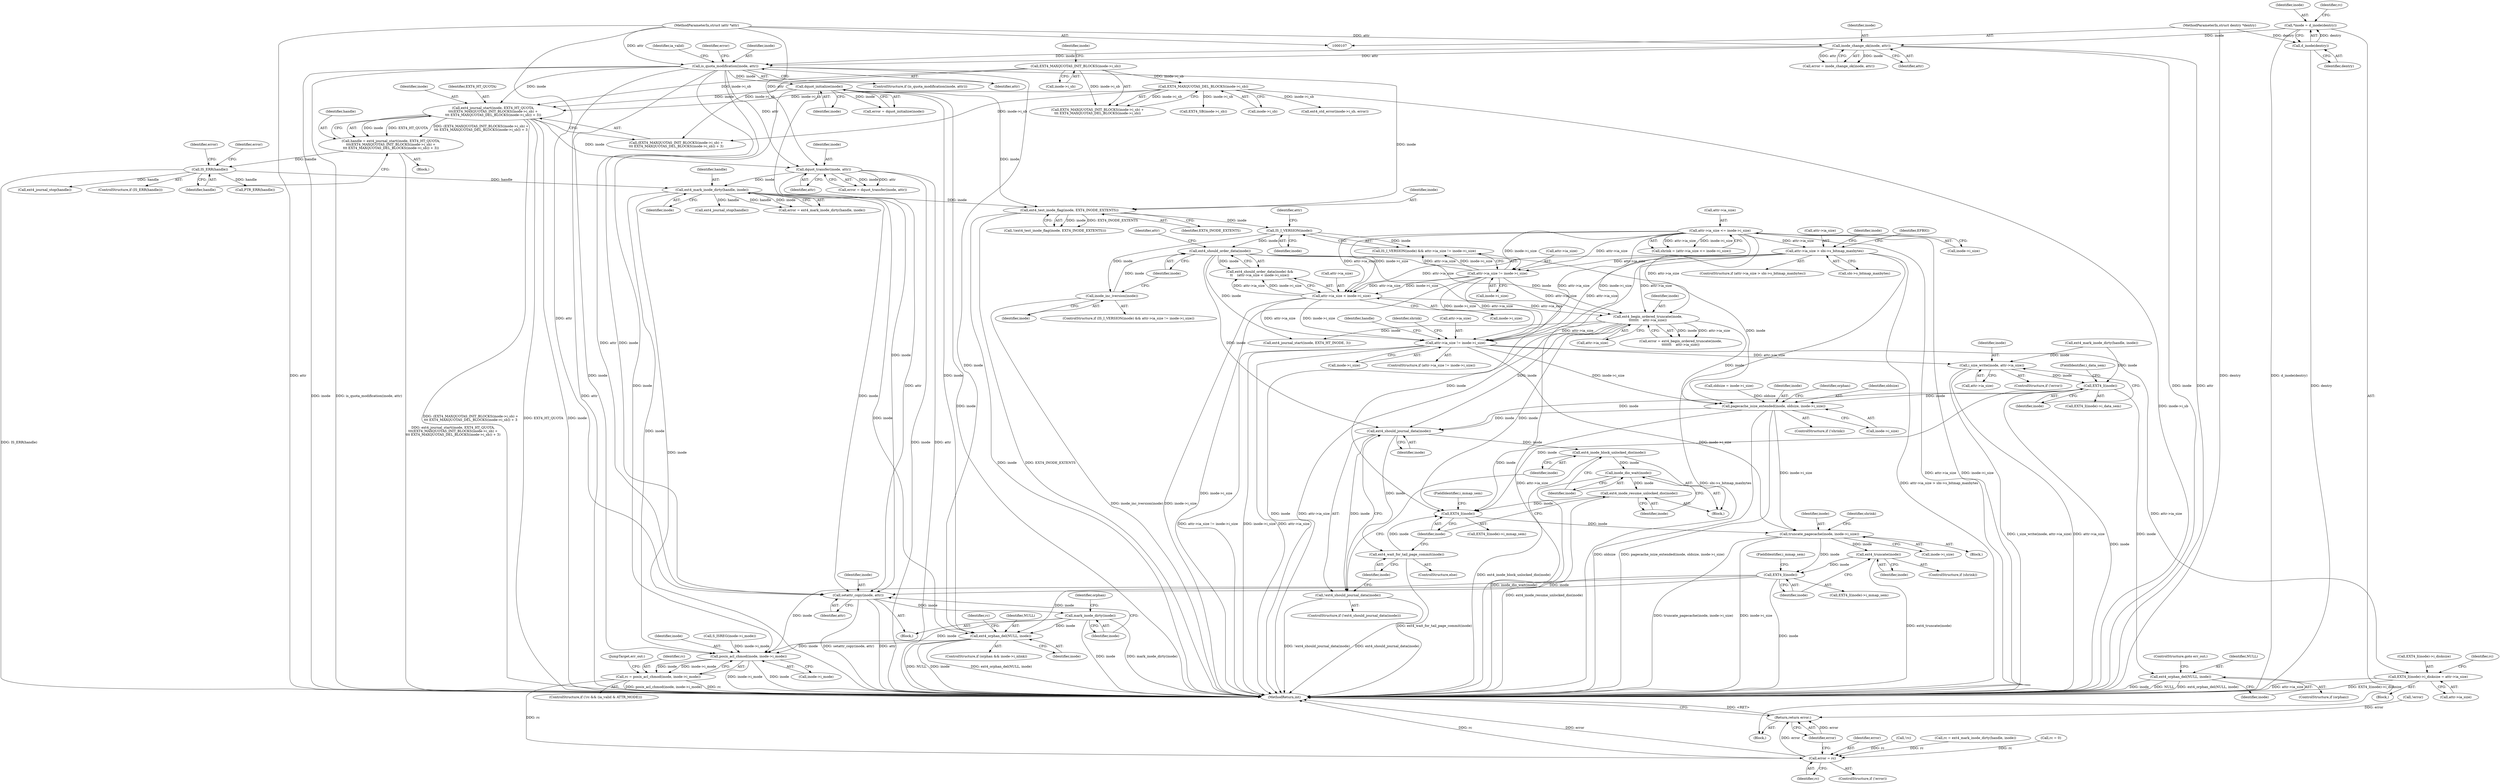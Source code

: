 digraph "0_linux_ea3d7209ca01da209cda6f0dea8be9cc4b7a933b_7@pointer" {
"1000344" [label="(Call,attr->ia_size != inode->i_size)"];
"1000325" [label="(Call,attr->ia_size < inode->i_size)"];
"1000289" [label="(Call,attr->ia_size > sbi->s_bitmap_maxbytes)"];
"1000268" [label="(Call,attr->ia_size <= inode->i_size)"];
"1000312" [label="(Call,attr->ia_size != inode->i_size)"];
"1000335" [label="(Call,ext4_begin_ordered_truncate(inode,\n\t\t\t\t\t\t\t    attr->ia_size))"];
"1000323" [label="(Call,ext4_should_order_data(inode))"];
"1000310" [label="(Call,IS_I_VERSION(inode))"];
"1000277" [label="(Call,ext4_test_inode_flag(inode, EXT4_INODE_EXTENTS))"];
"1000246" [label="(Call,ext4_mark_inode_dirty(handle, inode))"];
"1000198" [label="(Call,IS_ERR(handle))"];
"1000181" [label="(Call,handle = ext4_journal_start(inode, EXT4_HT_QUOTA,\n\t\t\t(EXT4_MAXQUOTAS_INIT_BLOCKS(inode->i_sb) +\n\t\t\t EXT4_MAXQUOTAS_DEL_BLOCKS(inode->i_sb)) + 3))"];
"1000183" [label="(Call,ext4_journal_start(inode, EXT4_HT_QUOTA,\n\t\t\t(EXT4_MAXQUOTAS_INIT_BLOCKS(inode->i_sb) +\n\t\t\t EXT4_MAXQUOTAS_DEL_BLOCKS(inode->i_sb)) + 3))"];
"1000141" [label="(Call,is_quota_modification(inode, attr))"];
"1000133" [label="(Call,inode_change_ok(inode, attr))"];
"1000112" [label="(Call,*inode = d_inode(dentry))"];
"1000114" [label="(Call,d_inode(dentry))"];
"1000108" [label="(MethodParameterIn,struct dentry *dentry)"];
"1000109" [label="(MethodParameterIn,struct iattr *attr)"];
"1000147" [label="(Call,dquot_initialize(inode))"];
"1000188" [label="(Call,EXT4_MAXQUOTAS_INIT_BLOCKS(inode->i_sb))"];
"1000192" [label="(Call,EXT4_MAXQUOTAS_DEL_BLOCKS(inode->i_sb))"];
"1000208" [label="(Call,dquot_transfer(inode, attr))"];
"1000319" [label="(Call,inode_inc_iversion(inode))"];
"1000404" [label="(Call,EXT4_I(inode)->i_disksize = attr->ia_size)"];
"1000426" [label="(Call,i_size_write(inode, attr->ia_size))"];
"1000434" [label="(Call,EXT4_I(inode))"];
"1000444" [label="(Call,ext4_orphan_del(NULL, inode))"];
"1000451" [label="(Call,pagecache_isize_extended(inode, oldsize, inode->i_size))"];
"1000462" [label="(Call,ext4_should_journal_data(inode))"];
"1000461" [label="(Call,!ext4_should_journal_data(inode))"];
"1000465" [label="(Call,ext4_inode_block_unlocked_dio(inode))"];
"1000467" [label="(Call,inode_dio_wait(inode))"];
"1000469" [label="(Call,ext4_inode_resume_unlocked_dio(inode))"];
"1000477" [label="(Call,EXT4_I(inode))"];
"1000480" [label="(Call,truncate_pagecache(inode, inode->i_size))"];
"1000487" [label="(Call,ext4_truncate(inode))"];
"1000492" [label="(Call,EXT4_I(inode))"];
"1000499" [label="(Call,setattr_copy(inode, attr))"];
"1000502" [label="(Call,mark_inode_dirty(inode))"];
"1000510" [label="(Call,ext4_orphan_del(NULL, inode))"];
"1000522" [label="(Call,posix_acl_chmod(inode, inode->i_mode))"];
"1000520" [label="(Call,rc = posix_acl_chmod(inode, inode->i_mode))"];
"1000536" [label="(Call,error = rc)"];
"1000539" [label="(Return,return error;)"];
"1000472" [label="(Call,ext4_wait_for_tail_page_commit(inode))"];
"1000351" [label="(Block,)"];
"1000433" [label="(Call,EXT4_I(inode)->i_data_sem)"];
"1000141" [label="(Call,is_quota_modification(inode, attr))"];
"1000193" [label="(Call,inode->i_sb)"];
"1000202" [label="(Identifier,error)"];
"1000491" [label="(Call,EXT4_I(inode)->i_mmap_sem)"];
"1000324" [label="(Identifier,inode)"];
"1000277" [label="(Call,ext4_test_inode_flag(inode, EXT4_INODE_EXTENTS))"];
"1000184" [label="(Identifier,inode)"];
"1000327" [label="(Identifier,attr)"];
"1000353" [label="(Identifier,handle)"];
"1000269" [label="(Call,attr->ia_size)"];
"1000479" [label="(FieldIdentifier,i_mmap_sem)"];
"1000448" [label="(ControlStructure,if (!shrink))"];
"1000541" [label="(MethodReturn,int)"];
"1000157" [label="(Identifier,ia_valid)"];
"1000194" [label="(Identifier,inode)"];
"1000210" [label="(Identifier,attr)"];
"1000537" [label="(Identifier,error)"];
"1000272" [label="(Call,inode->i_size)"];
"1000528" [label="(Call,ext4_std_error(inode->i_sb, error))"];
"1000335" [label="(Call,ext4_begin_ordered_truncate(inode,\n\t\t\t\t\t\t\t    attr->ia_size))"];
"1000186" [label="(Call,(EXT4_MAXQUOTAS_INIT_BLOCKS(inode->i_sb) +\n\t\t\t EXT4_MAXQUOTAS_DEL_BLOCKS(inode->i_sb)) + 3)"];
"1000336" [label="(Identifier,inode)"];
"1000461" [label="(Call,!ext4_should_journal_data(inode))"];
"1000499" [label="(Call,setattr_copy(inode, attr))"];
"1000260" [label="(Call,oldsize = inode->i_size)"];
"1000523" [label="(Identifier,inode)"];
"1000188" [label="(Call,EXT4_MAXQUOTAS_INIT_BLOCKS(inode->i_sb))"];
"1000477" [label="(Call,EXT4_I(inode))"];
"1000454" [label="(Call,inode->i_size)"];
"1000187" [label="(Call,EXT4_MAXQUOTAS_INIT_BLOCKS(inode->i_sb) +\n\t\t\t EXT4_MAXQUOTAS_DEL_BLOCKS(inode->i_sb))"];
"1000183" [label="(Call,ext4_journal_start(inode, EXT4_HT_QUOTA,\n\t\t\t(EXT4_MAXQUOTAS_INIT_BLOCKS(inode->i_sb) +\n\t\t\t EXT4_MAXQUOTAS_DEL_BLOCKS(inode->i_sb)) + 3))"];
"1000301" [label="(Call,S_ISREG(inode->i_mode))"];
"1000486" [label="(Identifier,shrink)"];
"1000354" [label="(Call,ext4_journal_start(inode, EXT4_HT_INODE, 3))"];
"1000326" [label="(Call,attr->ia_size)"];
"1000405" [label="(Call,EXT4_I(inode)->i_disksize)"];
"1000434" [label="(Call,EXT4_I(inode))"];
"1000538" [label="(Identifier,rc)"];
"1000314" [label="(Identifier,attr)"];
"1000527" [label="(JumpTarget,err_out:)"];
"1000140" [label="(ControlStructure,if (is_quota_modification(inode, attr)))"];
"1000471" [label="(ControlStructure,else)"];
"1000348" [label="(Call,inode->i_size)"];
"1000244" [label="(Call,error = ext4_mark_inode_dirty(handle, inode))"];
"1000203" [label="(Call,PTR_ERR(handle))"];
"1000320" [label="(Identifier,inode)"];
"1000409" [label="(Call,attr->ia_size)"];
"1000413" [label="(Identifier,rc)"];
"1000181" [label="(Call,handle = ext4_journal_start(inode, EXT4_HT_QUOTA,\n\t\t\t(EXT4_MAXQUOTAS_INIT_BLOCKS(inode->i_sb) +\n\t\t\t EXT4_MAXQUOTAS_DEL_BLOCKS(inode->i_sb)) + 3))"];
"1000427" [label="(Identifier,inode)"];
"1000248" [label="(Identifier,inode)"];
"1000288" [label="(ControlStructure,if (attr->ia_size > sbi->s_bitmap_maxbytes))"];
"1000214" [label="(Call,ext4_journal_stop(handle))"];
"1000452" [label="(Identifier,inode)"];
"1000478" [label="(Identifier,inode)"];
"1000147" [label="(Call,dquot_initialize(inode))"];
"1000146" [label="(Identifier,error)"];
"1000435" [label="(Identifier,inode)"];
"1000516" [label="(Identifier,rc)"];
"1000450" [label="(Identifier,shrink)"];
"1000268" [label="(Call,attr->ia_size <= inode->i_size)"];
"1000198" [label="(Call,IS_ERR(handle))"];
"1000536" [label="(Call,error = rc)"];
"1000323" [label="(Call,ext4_should_order_data(inode))"];
"1000414" [label="(Call,ext4_mark_inode_dirty(handle, inode))"];
"1000513" [label="(ControlStructure,if (!rc && (ia_valid & ATTR_MODE)))"];
"1000311" [label="(Identifier,inode)"];
"1000266" [label="(Call,shrink = (attr->ia_size <= inode->i_size))"];
"1000284" [label="(Call,EXT4_SB(inode->i_sb))"];
"1000464" [label="(Block,)"];
"1000485" [label="(ControlStructure,if (shrink))"];
"1000143" [label="(Identifier,attr)"];
"1000115" [label="(Identifier,dentry)"];
"1000521" [label="(Identifier,rc)"];
"1000337" [label="(Call,attr->ia_size)"];
"1000520" [label="(Call,rc = posix_acl_chmod(inode, inode->i_mode))"];
"1000522" [label="(Call,posix_acl_chmod(inode, inode->i_mode))"];
"1000498" [label="(Block,)"];
"1000473" [label="(Identifier,inode)"];
"1000511" [label="(Identifier,NULL)"];
"1000470" [label="(Identifier,inode)"];
"1000113" [label="(Identifier,inode)"];
"1000134" [label="(Identifier,inode)"];
"1000428" [label="(Call,attr->ia_size)"];
"1000322" [label="(Call,ext4_should_order_data(inode) &&\n\t\t    (attr->ia_size < inode->i_size))"];
"1000515" [label="(Call,!rc)"];
"1000290" [label="(Call,attr->ia_size)"];
"1000502" [label="(Call,mark_inode_dirty(inode))"];
"1000423" [label="(ControlStructure,if (!error))"];
"1000309" [label="(Call,IS_I_VERSION(inode) && attr->ia_size != inode->i_size)"];
"1000447" [label="(ControlStructure,goto err_out;)"];
"1000488" [label="(Identifier,inode)"];
"1000109" [label="(MethodParameterIn,struct iattr *attr)"];
"1000436" [label="(FieldIdentifier,i_data_sem)"];
"1000472" [label="(Call,ext4_wait_for_tail_page_commit(inode))"];
"1000316" [label="(Call,inode->i_size)"];
"1000458" [label="(Identifier,orphan)"];
"1000476" [label="(Call,EXT4_I(inode)->i_mmap_sem)"];
"1000289" [label="(Call,attr->ia_size > sbi->s_bitmap_maxbytes)"];
"1000460" [label="(ControlStructure,if (!ext4_should_journal_data(inode)))"];
"1000482" [label="(Call,inode->i_size)"];
"1000504" [label="(ControlStructure,if (orphan && inode->i_nlink))"];
"1000303" [label="(Identifier,inode)"];
"1000466" [label="(Identifier,inode)"];
"1000451" [label="(Call,pagecache_isize_extended(inode, oldsize, inode->i_size))"];
"1000446" [label="(Identifier,inode)"];
"1000481" [label="(Identifier,inode)"];
"1000412" [label="(Call,rc = ext4_mark_inode_dirty(handle, inode))"];
"1000192" [label="(Call,EXT4_MAXQUOTAS_DEL_BLOCKS(inode->i_sb))"];
"1000492" [label="(Call,EXT4_I(inode))"];
"1000112" [label="(Call,*inode = d_inode(dentry))"];
"1000510" [label="(Call,ext4_orphan_del(NULL, inode))"];
"1000512" [label="(Identifier,inode)"];
"1000480" [label="(Call,truncate_pagecache(inode, inode->i_size))"];
"1000182" [label="(Identifier,handle)"];
"1000257" [label="(Block,)"];
"1000343" [label="(ControlStructure,if (attr->ia_size != inode->i_size))"];
"1000533" [label="(ControlStructure,if (!error))"];
"1000249" [label="(Call,ext4_journal_stop(handle))"];
"1000131" [label="(Call,error = inode_change_ok(inode, attr))"];
"1000453" [label="(Identifier,oldsize)"];
"1000444" [label="(Call,ext4_orphan_del(NULL, inode))"];
"1000493" [label="(Identifier,inode)"];
"1000278" [label="(Identifier,inode)"];
"1000148" [label="(Identifier,inode)"];
"1000469" [label="(Call,ext4_inode_resume_unlocked_dio(inode))"];
"1000540" [label="(Identifier,error)"];
"1000179" [label="(Block,)"];
"1000279" [label="(Identifier,EXT4_INODE_EXTENTS)"];
"1000298" [label="(Identifier,EFBIG)"];
"1000524" [label="(Call,inode->i_mode)"];
"1000209" [label="(Identifier,inode)"];
"1000246" [label="(Call,ext4_mark_inode_dirty(handle, inode))"];
"1000445" [label="(Identifier,NULL)"];
"1000145" [label="(Call,error = dquot_initialize(inode))"];
"1000206" [label="(Call,error = dquot_transfer(inode, attr))"];
"1000142" [label="(Identifier,inode)"];
"1000135" [label="(Identifier,attr)"];
"1000325" [label="(Call,attr->ia_size < inode->i_size)"];
"1000207" [label="(Identifier,error)"];
"1000185" [label="(Identifier,EXT4_HT_QUOTA)"];
"1000312" [label="(Call,attr->ia_size != inode->i_size)"];
"1000465" [label="(Call,ext4_inode_block_unlocked_dio(inode))"];
"1000539" [label="(Return,return error;)"];
"1000404" [label="(Call,EXT4_I(inode)->i_disksize = attr->ia_size)"];
"1000308" [label="(ControlStructure,if (IS_I_VERSION(inode) && attr->ia_size != inode->i_size))"];
"1000467" [label="(Call,inode_dio_wait(inode))"];
"1000494" [label="(FieldIdentifier,i_mmap_sem)"];
"1000500" [label="(Identifier,inode)"];
"1000462" [label="(Call,ext4_should_journal_data(inode))"];
"1000208" [label="(Call,dquot_transfer(inode, attr))"];
"1000329" [label="(Call,inode->i_size)"];
"1000197" [label="(ControlStructure,if (IS_ERR(handle)))"];
"1000189" [label="(Call,inode->i_sb)"];
"1000442" [label="(ControlStructure,if (orphan))"];
"1000276" [label="(Call,!(ext4_test_inode_flag(inode, EXT4_INODE_EXTENTS)))"];
"1000118" [label="(Call,rc = 0)"];
"1000119" [label="(Identifier,rc)"];
"1000506" [label="(Identifier,orphan)"];
"1000114" [label="(Call,d_inode(dentry))"];
"1000313" [label="(Call,attr->ia_size)"];
"1000310" [label="(Call,IS_I_VERSION(inode))"];
"1000463" [label="(Identifier,inode)"];
"1000534" [label="(Call,!error)"];
"1000293" [label="(Call,sbi->s_bitmap_maxbytes)"];
"1000503" [label="(Identifier,inode)"];
"1000247" [label="(Identifier,handle)"];
"1000468" [label="(Identifier,inode)"];
"1000345" [label="(Call,attr->ia_size)"];
"1000319" [label="(Call,inode_inc_iversion(inode))"];
"1000426" [label="(Call,i_size_write(inode, attr->ia_size))"];
"1000133" [label="(Call,inode_change_ok(inode, attr))"];
"1000199" [label="(Identifier,handle)"];
"1000501" [label="(Identifier,attr)"];
"1000333" [label="(Call,error = ext4_begin_ordered_truncate(inode,\n\t\t\t\t\t\t\t    attr->ia_size))"];
"1000344" [label="(Call,attr->ia_size != inode->i_size)"];
"1000108" [label="(MethodParameterIn,struct dentry *dentry)"];
"1000487" [label="(Call,ext4_truncate(inode))"];
"1000110" [label="(Block,)"];
"1000344" -> "1000343"  [label="AST: "];
"1000344" -> "1000348"  [label="CFG: "];
"1000345" -> "1000344"  [label="AST: "];
"1000348" -> "1000344"  [label="AST: "];
"1000353" -> "1000344"  [label="CFG: "];
"1000450" -> "1000344"  [label="CFG: "];
"1000344" -> "1000541"  [label="DDG: attr->ia_size != inode->i_size"];
"1000344" -> "1000541"  [label="DDG: inode->i_size"];
"1000344" -> "1000541"  [label="DDG: attr->ia_size"];
"1000325" -> "1000344"  [label="DDG: attr->ia_size"];
"1000325" -> "1000344"  [label="DDG: inode->i_size"];
"1000289" -> "1000344"  [label="DDG: attr->ia_size"];
"1000312" -> "1000344"  [label="DDG: attr->ia_size"];
"1000312" -> "1000344"  [label="DDG: inode->i_size"];
"1000268" -> "1000344"  [label="DDG: attr->ia_size"];
"1000268" -> "1000344"  [label="DDG: inode->i_size"];
"1000335" -> "1000344"  [label="DDG: attr->ia_size"];
"1000344" -> "1000404"  [label="DDG: attr->ia_size"];
"1000344" -> "1000426"  [label="DDG: attr->ia_size"];
"1000344" -> "1000451"  [label="DDG: inode->i_size"];
"1000344" -> "1000480"  [label="DDG: inode->i_size"];
"1000325" -> "1000322"  [label="AST: "];
"1000325" -> "1000329"  [label="CFG: "];
"1000326" -> "1000325"  [label="AST: "];
"1000329" -> "1000325"  [label="AST: "];
"1000322" -> "1000325"  [label="CFG: "];
"1000325" -> "1000541"  [label="DDG: inode->i_size"];
"1000325" -> "1000322"  [label="DDG: attr->ia_size"];
"1000325" -> "1000322"  [label="DDG: inode->i_size"];
"1000289" -> "1000325"  [label="DDG: attr->ia_size"];
"1000312" -> "1000325"  [label="DDG: attr->ia_size"];
"1000312" -> "1000325"  [label="DDG: inode->i_size"];
"1000268" -> "1000325"  [label="DDG: attr->ia_size"];
"1000268" -> "1000325"  [label="DDG: inode->i_size"];
"1000325" -> "1000335"  [label="DDG: attr->ia_size"];
"1000289" -> "1000288"  [label="AST: "];
"1000289" -> "1000293"  [label="CFG: "];
"1000290" -> "1000289"  [label="AST: "];
"1000293" -> "1000289"  [label="AST: "];
"1000298" -> "1000289"  [label="CFG: "];
"1000303" -> "1000289"  [label="CFG: "];
"1000289" -> "1000541"  [label="DDG: attr->ia_size"];
"1000289" -> "1000541"  [label="DDG: sbi->s_bitmap_maxbytes"];
"1000289" -> "1000541"  [label="DDG: attr->ia_size > sbi->s_bitmap_maxbytes"];
"1000268" -> "1000289"  [label="DDG: attr->ia_size"];
"1000289" -> "1000312"  [label="DDG: attr->ia_size"];
"1000289" -> "1000335"  [label="DDG: attr->ia_size"];
"1000268" -> "1000266"  [label="AST: "];
"1000268" -> "1000272"  [label="CFG: "];
"1000269" -> "1000268"  [label="AST: "];
"1000272" -> "1000268"  [label="AST: "];
"1000266" -> "1000268"  [label="CFG: "];
"1000268" -> "1000541"  [label="DDG: attr->ia_size"];
"1000268" -> "1000541"  [label="DDG: inode->i_size"];
"1000268" -> "1000266"  [label="DDG: attr->ia_size"];
"1000268" -> "1000266"  [label="DDG: inode->i_size"];
"1000268" -> "1000312"  [label="DDG: attr->ia_size"];
"1000268" -> "1000312"  [label="DDG: inode->i_size"];
"1000268" -> "1000335"  [label="DDG: attr->ia_size"];
"1000312" -> "1000309"  [label="AST: "];
"1000312" -> "1000316"  [label="CFG: "];
"1000313" -> "1000312"  [label="AST: "];
"1000316" -> "1000312"  [label="AST: "];
"1000309" -> "1000312"  [label="CFG: "];
"1000312" -> "1000541"  [label="DDG: inode->i_size"];
"1000312" -> "1000309"  [label="DDG: attr->ia_size"];
"1000312" -> "1000309"  [label="DDG: inode->i_size"];
"1000312" -> "1000335"  [label="DDG: attr->ia_size"];
"1000335" -> "1000333"  [label="AST: "];
"1000335" -> "1000337"  [label="CFG: "];
"1000336" -> "1000335"  [label="AST: "];
"1000337" -> "1000335"  [label="AST: "];
"1000333" -> "1000335"  [label="CFG: "];
"1000335" -> "1000541"  [label="DDG: inode"];
"1000335" -> "1000541"  [label="DDG: attr->ia_size"];
"1000335" -> "1000333"  [label="DDG: inode"];
"1000335" -> "1000333"  [label="DDG: attr->ia_size"];
"1000323" -> "1000335"  [label="DDG: inode"];
"1000335" -> "1000354"  [label="DDG: inode"];
"1000335" -> "1000451"  [label="DDG: inode"];
"1000335" -> "1000462"  [label="DDG: inode"];
"1000335" -> "1000477"  [label="DDG: inode"];
"1000323" -> "1000322"  [label="AST: "];
"1000323" -> "1000324"  [label="CFG: "];
"1000324" -> "1000323"  [label="AST: "];
"1000327" -> "1000323"  [label="CFG: "];
"1000322" -> "1000323"  [label="CFG: "];
"1000323" -> "1000322"  [label="DDG: inode"];
"1000310" -> "1000323"  [label="DDG: inode"];
"1000319" -> "1000323"  [label="DDG: inode"];
"1000323" -> "1000354"  [label="DDG: inode"];
"1000323" -> "1000451"  [label="DDG: inode"];
"1000323" -> "1000462"  [label="DDG: inode"];
"1000323" -> "1000477"  [label="DDG: inode"];
"1000310" -> "1000309"  [label="AST: "];
"1000310" -> "1000311"  [label="CFG: "];
"1000311" -> "1000310"  [label="AST: "];
"1000314" -> "1000310"  [label="CFG: "];
"1000309" -> "1000310"  [label="CFG: "];
"1000310" -> "1000309"  [label="DDG: inode"];
"1000277" -> "1000310"  [label="DDG: inode"];
"1000310" -> "1000319"  [label="DDG: inode"];
"1000277" -> "1000276"  [label="AST: "];
"1000277" -> "1000279"  [label="CFG: "];
"1000278" -> "1000277"  [label="AST: "];
"1000279" -> "1000277"  [label="AST: "];
"1000276" -> "1000277"  [label="CFG: "];
"1000277" -> "1000541"  [label="DDG: inode"];
"1000277" -> "1000541"  [label="DDG: EXT4_INODE_EXTENTS"];
"1000277" -> "1000276"  [label="DDG: inode"];
"1000277" -> "1000276"  [label="DDG: EXT4_INODE_EXTENTS"];
"1000246" -> "1000277"  [label="DDG: inode"];
"1000141" -> "1000277"  [label="DDG: inode"];
"1000147" -> "1000277"  [label="DDG: inode"];
"1000246" -> "1000244"  [label="AST: "];
"1000246" -> "1000248"  [label="CFG: "];
"1000247" -> "1000246"  [label="AST: "];
"1000248" -> "1000246"  [label="AST: "];
"1000244" -> "1000246"  [label="CFG: "];
"1000246" -> "1000541"  [label="DDG: inode"];
"1000246" -> "1000244"  [label="DDG: handle"];
"1000246" -> "1000244"  [label="DDG: inode"];
"1000198" -> "1000246"  [label="DDG: handle"];
"1000208" -> "1000246"  [label="DDG: inode"];
"1000246" -> "1000249"  [label="DDG: handle"];
"1000246" -> "1000499"  [label="DDG: inode"];
"1000246" -> "1000510"  [label="DDG: inode"];
"1000246" -> "1000522"  [label="DDG: inode"];
"1000198" -> "1000197"  [label="AST: "];
"1000198" -> "1000199"  [label="CFG: "];
"1000199" -> "1000198"  [label="AST: "];
"1000202" -> "1000198"  [label="CFG: "];
"1000207" -> "1000198"  [label="CFG: "];
"1000198" -> "1000541"  [label="DDG: IS_ERR(handle)"];
"1000181" -> "1000198"  [label="DDG: handle"];
"1000198" -> "1000203"  [label="DDG: handle"];
"1000198" -> "1000214"  [label="DDG: handle"];
"1000181" -> "1000179"  [label="AST: "];
"1000181" -> "1000183"  [label="CFG: "];
"1000182" -> "1000181"  [label="AST: "];
"1000183" -> "1000181"  [label="AST: "];
"1000199" -> "1000181"  [label="CFG: "];
"1000181" -> "1000541"  [label="DDG: ext4_journal_start(inode, EXT4_HT_QUOTA,\n\t\t\t(EXT4_MAXQUOTAS_INIT_BLOCKS(inode->i_sb) +\n\t\t\t EXT4_MAXQUOTAS_DEL_BLOCKS(inode->i_sb)) + 3)"];
"1000183" -> "1000181"  [label="DDG: inode"];
"1000183" -> "1000181"  [label="DDG: EXT4_HT_QUOTA"];
"1000183" -> "1000181"  [label="DDG: (EXT4_MAXQUOTAS_INIT_BLOCKS(inode->i_sb) +\n\t\t\t EXT4_MAXQUOTAS_DEL_BLOCKS(inode->i_sb)) + 3"];
"1000183" -> "1000186"  [label="CFG: "];
"1000184" -> "1000183"  [label="AST: "];
"1000185" -> "1000183"  [label="AST: "];
"1000186" -> "1000183"  [label="AST: "];
"1000183" -> "1000541"  [label="DDG: (EXT4_MAXQUOTAS_INIT_BLOCKS(inode->i_sb) +\n\t\t\t EXT4_MAXQUOTAS_DEL_BLOCKS(inode->i_sb)) + 3"];
"1000183" -> "1000541"  [label="DDG: EXT4_HT_QUOTA"];
"1000183" -> "1000541"  [label="DDG: inode"];
"1000141" -> "1000183"  [label="DDG: inode"];
"1000147" -> "1000183"  [label="DDG: inode"];
"1000188" -> "1000183"  [label="DDG: inode->i_sb"];
"1000192" -> "1000183"  [label="DDG: inode->i_sb"];
"1000183" -> "1000208"  [label="DDG: inode"];
"1000141" -> "1000140"  [label="AST: "];
"1000141" -> "1000143"  [label="CFG: "];
"1000142" -> "1000141"  [label="AST: "];
"1000143" -> "1000141"  [label="AST: "];
"1000146" -> "1000141"  [label="CFG: "];
"1000157" -> "1000141"  [label="CFG: "];
"1000141" -> "1000541"  [label="DDG: inode"];
"1000141" -> "1000541"  [label="DDG: is_quota_modification(inode, attr)"];
"1000141" -> "1000541"  [label="DDG: attr"];
"1000133" -> "1000141"  [label="DDG: inode"];
"1000133" -> "1000141"  [label="DDG: attr"];
"1000109" -> "1000141"  [label="DDG: attr"];
"1000141" -> "1000147"  [label="DDG: inode"];
"1000141" -> "1000208"  [label="DDG: attr"];
"1000141" -> "1000499"  [label="DDG: inode"];
"1000141" -> "1000499"  [label="DDG: attr"];
"1000141" -> "1000510"  [label="DDG: inode"];
"1000141" -> "1000522"  [label="DDG: inode"];
"1000133" -> "1000131"  [label="AST: "];
"1000133" -> "1000135"  [label="CFG: "];
"1000134" -> "1000133"  [label="AST: "];
"1000135" -> "1000133"  [label="AST: "];
"1000131" -> "1000133"  [label="CFG: "];
"1000133" -> "1000541"  [label="DDG: inode"];
"1000133" -> "1000541"  [label="DDG: attr"];
"1000133" -> "1000131"  [label="DDG: inode"];
"1000133" -> "1000131"  [label="DDG: attr"];
"1000112" -> "1000133"  [label="DDG: inode"];
"1000109" -> "1000133"  [label="DDG: attr"];
"1000112" -> "1000110"  [label="AST: "];
"1000112" -> "1000114"  [label="CFG: "];
"1000113" -> "1000112"  [label="AST: "];
"1000114" -> "1000112"  [label="AST: "];
"1000119" -> "1000112"  [label="CFG: "];
"1000112" -> "1000541"  [label="DDG: d_inode(dentry)"];
"1000114" -> "1000112"  [label="DDG: dentry"];
"1000114" -> "1000115"  [label="CFG: "];
"1000115" -> "1000114"  [label="AST: "];
"1000114" -> "1000541"  [label="DDG: dentry"];
"1000108" -> "1000114"  [label="DDG: dentry"];
"1000108" -> "1000107"  [label="AST: "];
"1000108" -> "1000541"  [label="DDG: dentry"];
"1000109" -> "1000107"  [label="AST: "];
"1000109" -> "1000541"  [label="DDG: attr"];
"1000109" -> "1000208"  [label="DDG: attr"];
"1000109" -> "1000499"  [label="DDG: attr"];
"1000147" -> "1000145"  [label="AST: "];
"1000147" -> "1000148"  [label="CFG: "];
"1000148" -> "1000147"  [label="AST: "];
"1000145" -> "1000147"  [label="CFG: "];
"1000147" -> "1000541"  [label="DDG: inode"];
"1000147" -> "1000145"  [label="DDG: inode"];
"1000147" -> "1000499"  [label="DDG: inode"];
"1000147" -> "1000510"  [label="DDG: inode"];
"1000147" -> "1000522"  [label="DDG: inode"];
"1000188" -> "1000187"  [label="AST: "];
"1000188" -> "1000189"  [label="CFG: "];
"1000189" -> "1000188"  [label="AST: "];
"1000194" -> "1000188"  [label="CFG: "];
"1000188" -> "1000186"  [label="DDG: inode->i_sb"];
"1000188" -> "1000187"  [label="DDG: inode->i_sb"];
"1000188" -> "1000192"  [label="DDG: inode->i_sb"];
"1000192" -> "1000187"  [label="AST: "];
"1000192" -> "1000193"  [label="CFG: "];
"1000193" -> "1000192"  [label="AST: "];
"1000187" -> "1000192"  [label="CFG: "];
"1000192" -> "1000541"  [label="DDG: inode->i_sb"];
"1000192" -> "1000186"  [label="DDG: inode->i_sb"];
"1000192" -> "1000187"  [label="DDG: inode->i_sb"];
"1000192" -> "1000284"  [label="DDG: inode->i_sb"];
"1000192" -> "1000528"  [label="DDG: inode->i_sb"];
"1000208" -> "1000206"  [label="AST: "];
"1000208" -> "1000210"  [label="CFG: "];
"1000209" -> "1000208"  [label="AST: "];
"1000210" -> "1000208"  [label="AST: "];
"1000206" -> "1000208"  [label="CFG: "];
"1000208" -> "1000541"  [label="DDG: inode"];
"1000208" -> "1000541"  [label="DDG: attr"];
"1000208" -> "1000206"  [label="DDG: inode"];
"1000208" -> "1000206"  [label="DDG: attr"];
"1000208" -> "1000499"  [label="DDG: attr"];
"1000319" -> "1000308"  [label="AST: "];
"1000319" -> "1000320"  [label="CFG: "];
"1000320" -> "1000319"  [label="AST: "];
"1000324" -> "1000319"  [label="CFG: "];
"1000319" -> "1000541"  [label="DDG: inode_inc_iversion(inode)"];
"1000404" -> "1000351"  [label="AST: "];
"1000404" -> "1000409"  [label="CFG: "];
"1000405" -> "1000404"  [label="AST: "];
"1000409" -> "1000404"  [label="AST: "];
"1000413" -> "1000404"  [label="CFG: "];
"1000404" -> "1000541"  [label="DDG: EXT4_I(inode)->i_disksize"];
"1000404" -> "1000541"  [label="DDG: attr->ia_size"];
"1000426" -> "1000423"  [label="AST: "];
"1000426" -> "1000428"  [label="CFG: "];
"1000427" -> "1000426"  [label="AST: "];
"1000428" -> "1000426"  [label="AST: "];
"1000435" -> "1000426"  [label="CFG: "];
"1000426" -> "1000541"  [label="DDG: attr->ia_size"];
"1000426" -> "1000541"  [label="DDG: i_size_write(inode, attr->ia_size)"];
"1000414" -> "1000426"  [label="DDG: inode"];
"1000426" -> "1000434"  [label="DDG: inode"];
"1000434" -> "1000433"  [label="AST: "];
"1000434" -> "1000435"  [label="CFG: "];
"1000435" -> "1000434"  [label="AST: "];
"1000436" -> "1000434"  [label="CFG: "];
"1000434" -> "1000541"  [label="DDG: inode"];
"1000414" -> "1000434"  [label="DDG: inode"];
"1000434" -> "1000444"  [label="DDG: inode"];
"1000434" -> "1000451"  [label="DDG: inode"];
"1000434" -> "1000462"  [label="DDG: inode"];
"1000434" -> "1000477"  [label="DDG: inode"];
"1000444" -> "1000442"  [label="AST: "];
"1000444" -> "1000446"  [label="CFG: "];
"1000445" -> "1000444"  [label="AST: "];
"1000446" -> "1000444"  [label="AST: "];
"1000447" -> "1000444"  [label="CFG: "];
"1000444" -> "1000541"  [label="DDG: inode"];
"1000444" -> "1000541"  [label="DDG: NULL"];
"1000444" -> "1000541"  [label="DDG: ext4_orphan_del(NULL, inode)"];
"1000451" -> "1000448"  [label="AST: "];
"1000451" -> "1000454"  [label="CFG: "];
"1000452" -> "1000451"  [label="AST: "];
"1000453" -> "1000451"  [label="AST: "];
"1000454" -> "1000451"  [label="AST: "];
"1000458" -> "1000451"  [label="CFG: "];
"1000451" -> "1000541"  [label="DDG: oldsize"];
"1000451" -> "1000541"  [label="DDG: pagecache_isize_extended(inode, oldsize, inode->i_size)"];
"1000260" -> "1000451"  [label="DDG: oldsize"];
"1000451" -> "1000462"  [label="DDG: inode"];
"1000451" -> "1000477"  [label="DDG: inode"];
"1000451" -> "1000480"  [label="DDG: inode->i_size"];
"1000462" -> "1000461"  [label="AST: "];
"1000462" -> "1000463"  [label="CFG: "];
"1000463" -> "1000462"  [label="AST: "];
"1000461" -> "1000462"  [label="CFG: "];
"1000462" -> "1000461"  [label="DDG: inode"];
"1000462" -> "1000465"  [label="DDG: inode"];
"1000462" -> "1000472"  [label="DDG: inode"];
"1000461" -> "1000460"  [label="AST: "];
"1000466" -> "1000461"  [label="CFG: "];
"1000473" -> "1000461"  [label="CFG: "];
"1000461" -> "1000541"  [label="DDG: !ext4_should_journal_data(inode)"];
"1000461" -> "1000541"  [label="DDG: ext4_should_journal_data(inode)"];
"1000465" -> "1000464"  [label="AST: "];
"1000465" -> "1000466"  [label="CFG: "];
"1000466" -> "1000465"  [label="AST: "];
"1000468" -> "1000465"  [label="CFG: "];
"1000465" -> "1000541"  [label="DDG: ext4_inode_block_unlocked_dio(inode)"];
"1000465" -> "1000467"  [label="DDG: inode"];
"1000467" -> "1000464"  [label="AST: "];
"1000467" -> "1000468"  [label="CFG: "];
"1000468" -> "1000467"  [label="AST: "];
"1000470" -> "1000467"  [label="CFG: "];
"1000467" -> "1000541"  [label="DDG: inode_dio_wait(inode)"];
"1000467" -> "1000469"  [label="DDG: inode"];
"1000469" -> "1000464"  [label="AST: "];
"1000469" -> "1000470"  [label="CFG: "];
"1000470" -> "1000469"  [label="AST: "];
"1000478" -> "1000469"  [label="CFG: "];
"1000469" -> "1000541"  [label="DDG: ext4_inode_resume_unlocked_dio(inode)"];
"1000469" -> "1000477"  [label="DDG: inode"];
"1000477" -> "1000476"  [label="AST: "];
"1000477" -> "1000478"  [label="CFG: "];
"1000478" -> "1000477"  [label="AST: "];
"1000479" -> "1000477"  [label="CFG: "];
"1000472" -> "1000477"  [label="DDG: inode"];
"1000477" -> "1000480"  [label="DDG: inode"];
"1000480" -> "1000257"  [label="AST: "];
"1000480" -> "1000482"  [label="CFG: "];
"1000481" -> "1000480"  [label="AST: "];
"1000482" -> "1000480"  [label="AST: "];
"1000486" -> "1000480"  [label="CFG: "];
"1000480" -> "1000541"  [label="DDG: truncate_pagecache(inode, inode->i_size)"];
"1000480" -> "1000541"  [label="DDG: inode->i_size"];
"1000480" -> "1000487"  [label="DDG: inode"];
"1000480" -> "1000492"  [label="DDG: inode"];
"1000487" -> "1000485"  [label="AST: "];
"1000487" -> "1000488"  [label="CFG: "];
"1000488" -> "1000487"  [label="AST: "];
"1000493" -> "1000487"  [label="CFG: "];
"1000487" -> "1000541"  [label="DDG: ext4_truncate(inode)"];
"1000487" -> "1000492"  [label="DDG: inode"];
"1000492" -> "1000491"  [label="AST: "];
"1000492" -> "1000493"  [label="CFG: "];
"1000493" -> "1000492"  [label="AST: "];
"1000494" -> "1000492"  [label="CFG: "];
"1000492" -> "1000541"  [label="DDG: inode"];
"1000492" -> "1000499"  [label="DDG: inode"];
"1000492" -> "1000510"  [label="DDG: inode"];
"1000492" -> "1000522"  [label="DDG: inode"];
"1000499" -> "1000498"  [label="AST: "];
"1000499" -> "1000501"  [label="CFG: "];
"1000500" -> "1000499"  [label="AST: "];
"1000501" -> "1000499"  [label="AST: "];
"1000503" -> "1000499"  [label="CFG: "];
"1000499" -> "1000541"  [label="DDG: setattr_copy(inode, attr)"];
"1000499" -> "1000541"  [label="DDG: attr"];
"1000499" -> "1000502"  [label="DDG: inode"];
"1000502" -> "1000498"  [label="AST: "];
"1000502" -> "1000503"  [label="CFG: "];
"1000503" -> "1000502"  [label="AST: "];
"1000506" -> "1000502"  [label="CFG: "];
"1000502" -> "1000541"  [label="DDG: inode"];
"1000502" -> "1000541"  [label="DDG: mark_inode_dirty(inode)"];
"1000502" -> "1000510"  [label="DDG: inode"];
"1000502" -> "1000522"  [label="DDG: inode"];
"1000510" -> "1000504"  [label="AST: "];
"1000510" -> "1000512"  [label="CFG: "];
"1000511" -> "1000510"  [label="AST: "];
"1000512" -> "1000510"  [label="AST: "];
"1000516" -> "1000510"  [label="CFG: "];
"1000510" -> "1000541"  [label="DDG: NULL"];
"1000510" -> "1000541"  [label="DDG: inode"];
"1000510" -> "1000541"  [label="DDG: ext4_orphan_del(NULL, inode)"];
"1000510" -> "1000522"  [label="DDG: inode"];
"1000522" -> "1000520"  [label="AST: "];
"1000522" -> "1000524"  [label="CFG: "];
"1000523" -> "1000522"  [label="AST: "];
"1000524" -> "1000522"  [label="AST: "];
"1000520" -> "1000522"  [label="CFG: "];
"1000522" -> "1000541"  [label="DDG: inode->i_mode"];
"1000522" -> "1000541"  [label="DDG: inode"];
"1000522" -> "1000520"  [label="DDG: inode"];
"1000522" -> "1000520"  [label="DDG: inode->i_mode"];
"1000301" -> "1000522"  [label="DDG: inode->i_mode"];
"1000520" -> "1000513"  [label="AST: "];
"1000521" -> "1000520"  [label="AST: "];
"1000527" -> "1000520"  [label="CFG: "];
"1000520" -> "1000541"  [label="DDG: posix_acl_chmod(inode, inode->i_mode)"];
"1000520" -> "1000541"  [label="DDG: rc"];
"1000520" -> "1000536"  [label="DDG: rc"];
"1000536" -> "1000533"  [label="AST: "];
"1000536" -> "1000538"  [label="CFG: "];
"1000537" -> "1000536"  [label="AST: "];
"1000538" -> "1000536"  [label="AST: "];
"1000540" -> "1000536"  [label="CFG: "];
"1000536" -> "1000541"  [label="DDG: rc"];
"1000536" -> "1000541"  [label="DDG: error"];
"1000412" -> "1000536"  [label="DDG: rc"];
"1000118" -> "1000536"  [label="DDG: rc"];
"1000515" -> "1000536"  [label="DDG: rc"];
"1000536" -> "1000539"  [label="DDG: error"];
"1000539" -> "1000110"  [label="AST: "];
"1000539" -> "1000540"  [label="CFG: "];
"1000540" -> "1000539"  [label="AST: "];
"1000541" -> "1000539"  [label="CFG: "];
"1000539" -> "1000541"  [label="DDG: <RET>"];
"1000540" -> "1000539"  [label="DDG: error"];
"1000534" -> "1000539"  [label="DDG: error"];
"1000472" -> "1000471"  [label="AST: "];
"1000472" -> "1000473"  [label="CFG: "];
"1000473" -> "1000472"  [label="AST: "];
"1000478" -> "1000472"  [label="CFG: "];
"1000472" -> "1000541"  [label="DDG: ext4_wait_for_tail_page_commit(inode)"];
}
